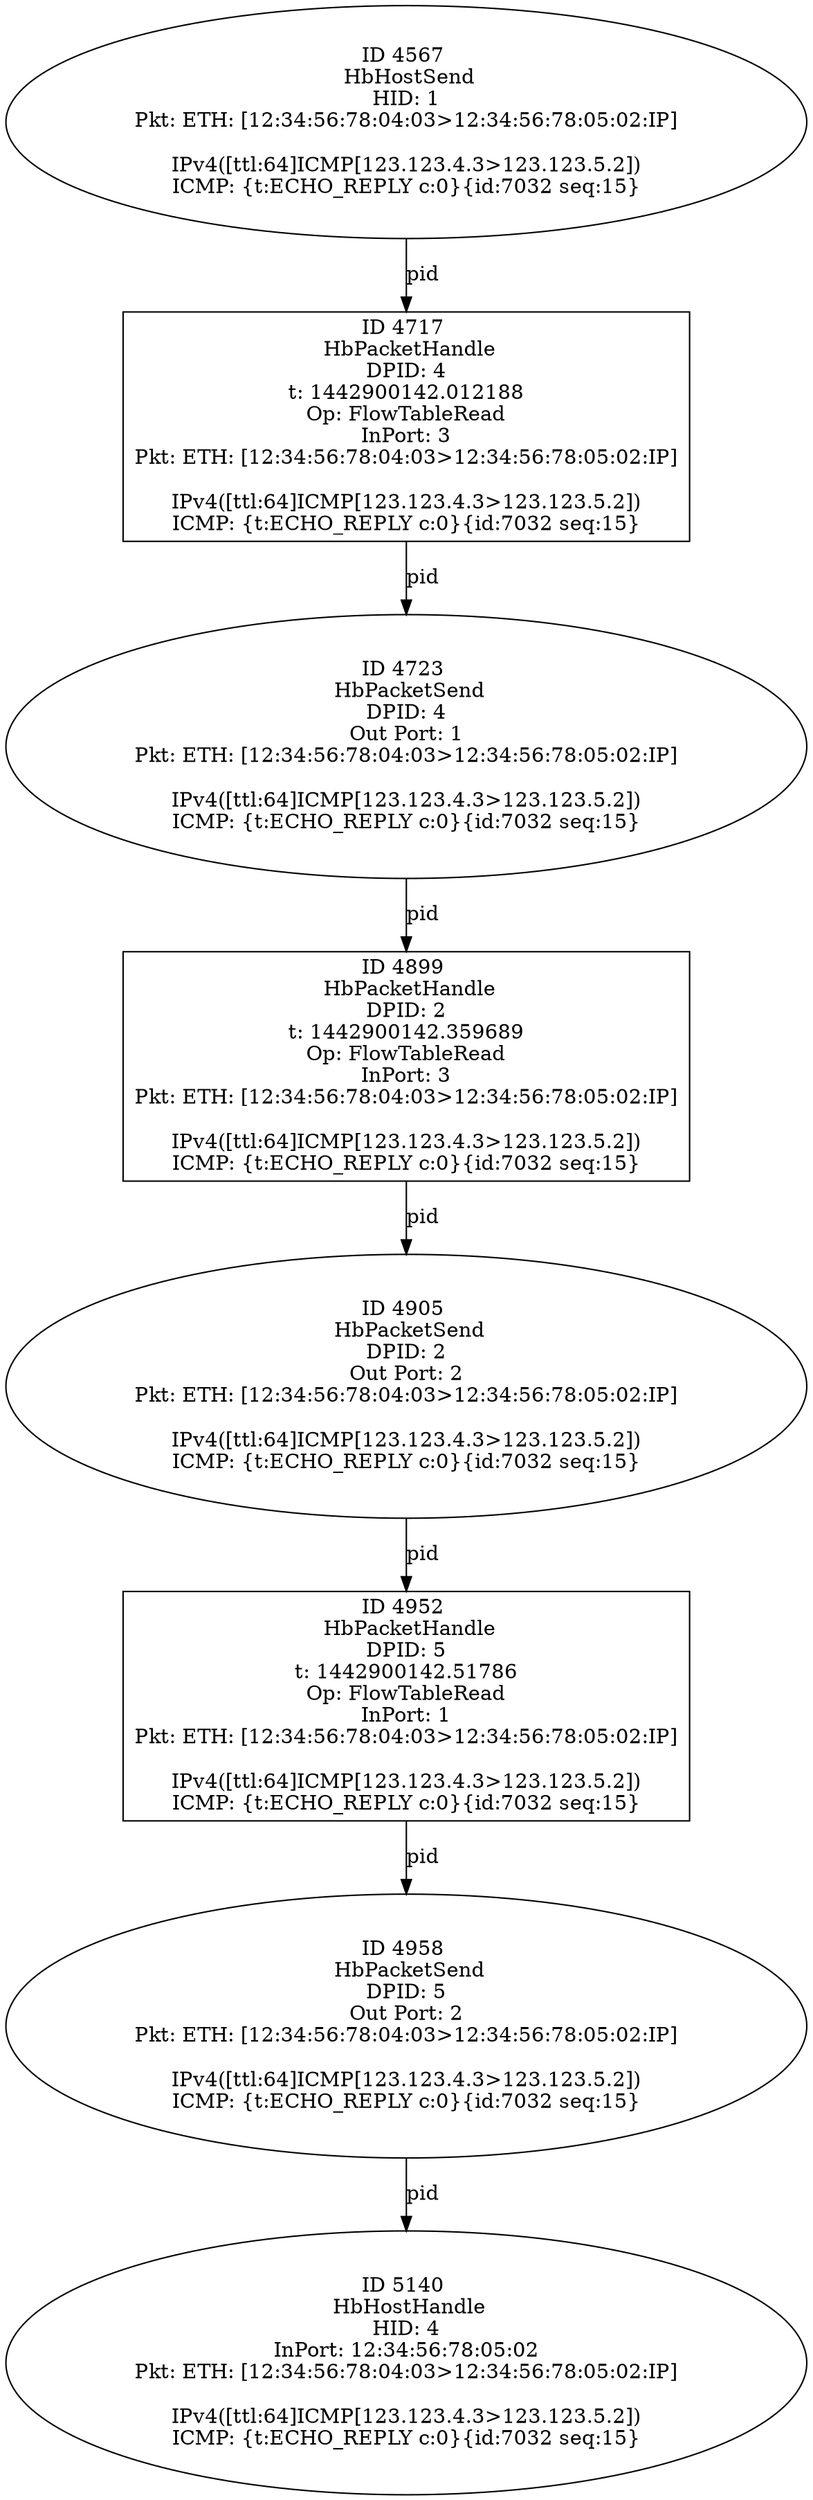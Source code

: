 strict digraph G {
4899 [shape=box, event=<hb_events.HbPacketHandle object at 0x108af3f50>, label="ID 4899 
 HbPacketHandle
DPID: 2
t: 1442900142.359689
Op: FlowTableRead
InPort: 3
Pkt: ETH: [12:34:56:78:04:03>12:34:56:78:05:02:IP]

IPv4([ttl:64]ICMP[123.123.4.3>123.123.5.2])
ICMP: {t:ECHO_REPLY c:0}{id:7032 seq:15}"];
4905 [shape=oval, event=<hb_events.HbPacketSend object at 0x108b52f90>, label="ID 4905 
 HbPacketSend
DPID: 2
Out Port: 2
Pkt: ETH: [12:34:56:78:04:03>12:34:56:78:05:02:IP]

IPv4([ttl:64]ICMP[123.123.4.3>123.123.5.2])
ICMP: {t:ECHO_REPLY c:0}{id:7032 seq:15}"];
4717 [shape=box, event=<hb_events.HbPacketHandle object at 0x1089eed90>, label="ID 4717 
 HbPacketHandle
DPID: 4
t: 1442900142.012188
Op: FlowTableRead
InPort: 3
Pkt: ETH: [12:34:56:78:04:03>12:34:56:78:05:02:IP]

IPv4([ttl:64]ICMP[123.123.4.3>123.123.5.2])
ICMP: {t:ECHO_REPLY c:0}{id:7032 seq:15}"];
4723 [shape=oval, event=<hb_events.HbPacketSend object at 0x1089fa090>, label="ID 4723 
 HbPacketSend
DPID: 4
Out Port: 1
Pkt: ETH: [12:34:56:78:04:03>12:34:56:78:05:02:IP]

IPv4([ttl:64]ICMP[123.123.4.3>123.123.5.2])
ICMP: {t:ECHO_REPLY c:0}{id:7032 seq:15}"];
5140 [shape=oval, event=<hb_events.HbHostHandle object at 0x108c67bd0>, label="ID 5140 
 HbHostHandle
HID: 4
InPort: 12:34:56:78:05:02
Pkt: ETH: [12:34:56:78:04:03>12:34:56:78:05:02:IP]

IPv4([ttl:64]ICMP[123.123.4.3>123.123.5.2])
ICMP: {t:ECHO_REPLY c:0}{id:7032 seq:15}"];
4567 [shape=oval, event=<hb_events.HbHostSend object at 0x108936050>, label="ID 4567 
 HbHostSend
HID: 1
Pkt: ETH: [12:34:56:78:04:03>12:34:56:78:05:02:IP]

IPv4([ttl:64]ICMP[123.123.4.3>123.123.5.2])
ICMP: {t:ECHO_REPLY c:0}{id:7032 seq:15}"];
4952 [shape=box, event=<hb_events.HbPacketHandle object at 0x108b6c190>, label="ID 4952 
 HbPacketHandle
DPID: 5
t: 1442900142.51786
Op: FlowTableRead
InPort: 1
Pkt: ETH: [12:34:56:78:04:03>12:34:56:78:05:02:IP]

IPv4([ttl:64]ICMP[123.123.4.3>123.123.5.2])
ICMP: {t:ECHO_REPLY c:0}{id:7032 seq:15}"];
4958 [shape=oval, event=<hb_events.HbPacketSend object at 0x108b6c4d0>, label="ID 4958 
 HbPacketSend
DPID: 5
Out Port: 2
Pkt: ETH: [12:34:56:78:04:03>12:34:56:78:05:02:IP]

IPv4([ttl:64]ICMP[123.123.4.3>123.123.5.2])
ICMP: {t:ECHO_REPLY c:0}{id:7032 seq:15}"];
4899 -> 4905  [rel=pid, label=pid];
4905 -> 4952  [rel=pid, label=pid];
4717 -> 4723  [rel=pid, label=pid];
4723 -> 4899  [rel=pid, label=pid];
4567 -> 4717  [rel=pid, label=pid];
4952 -> 4958  [rel=pid, label=pid];
4958 -> 5140  [rel=pid, label=pid];
}
